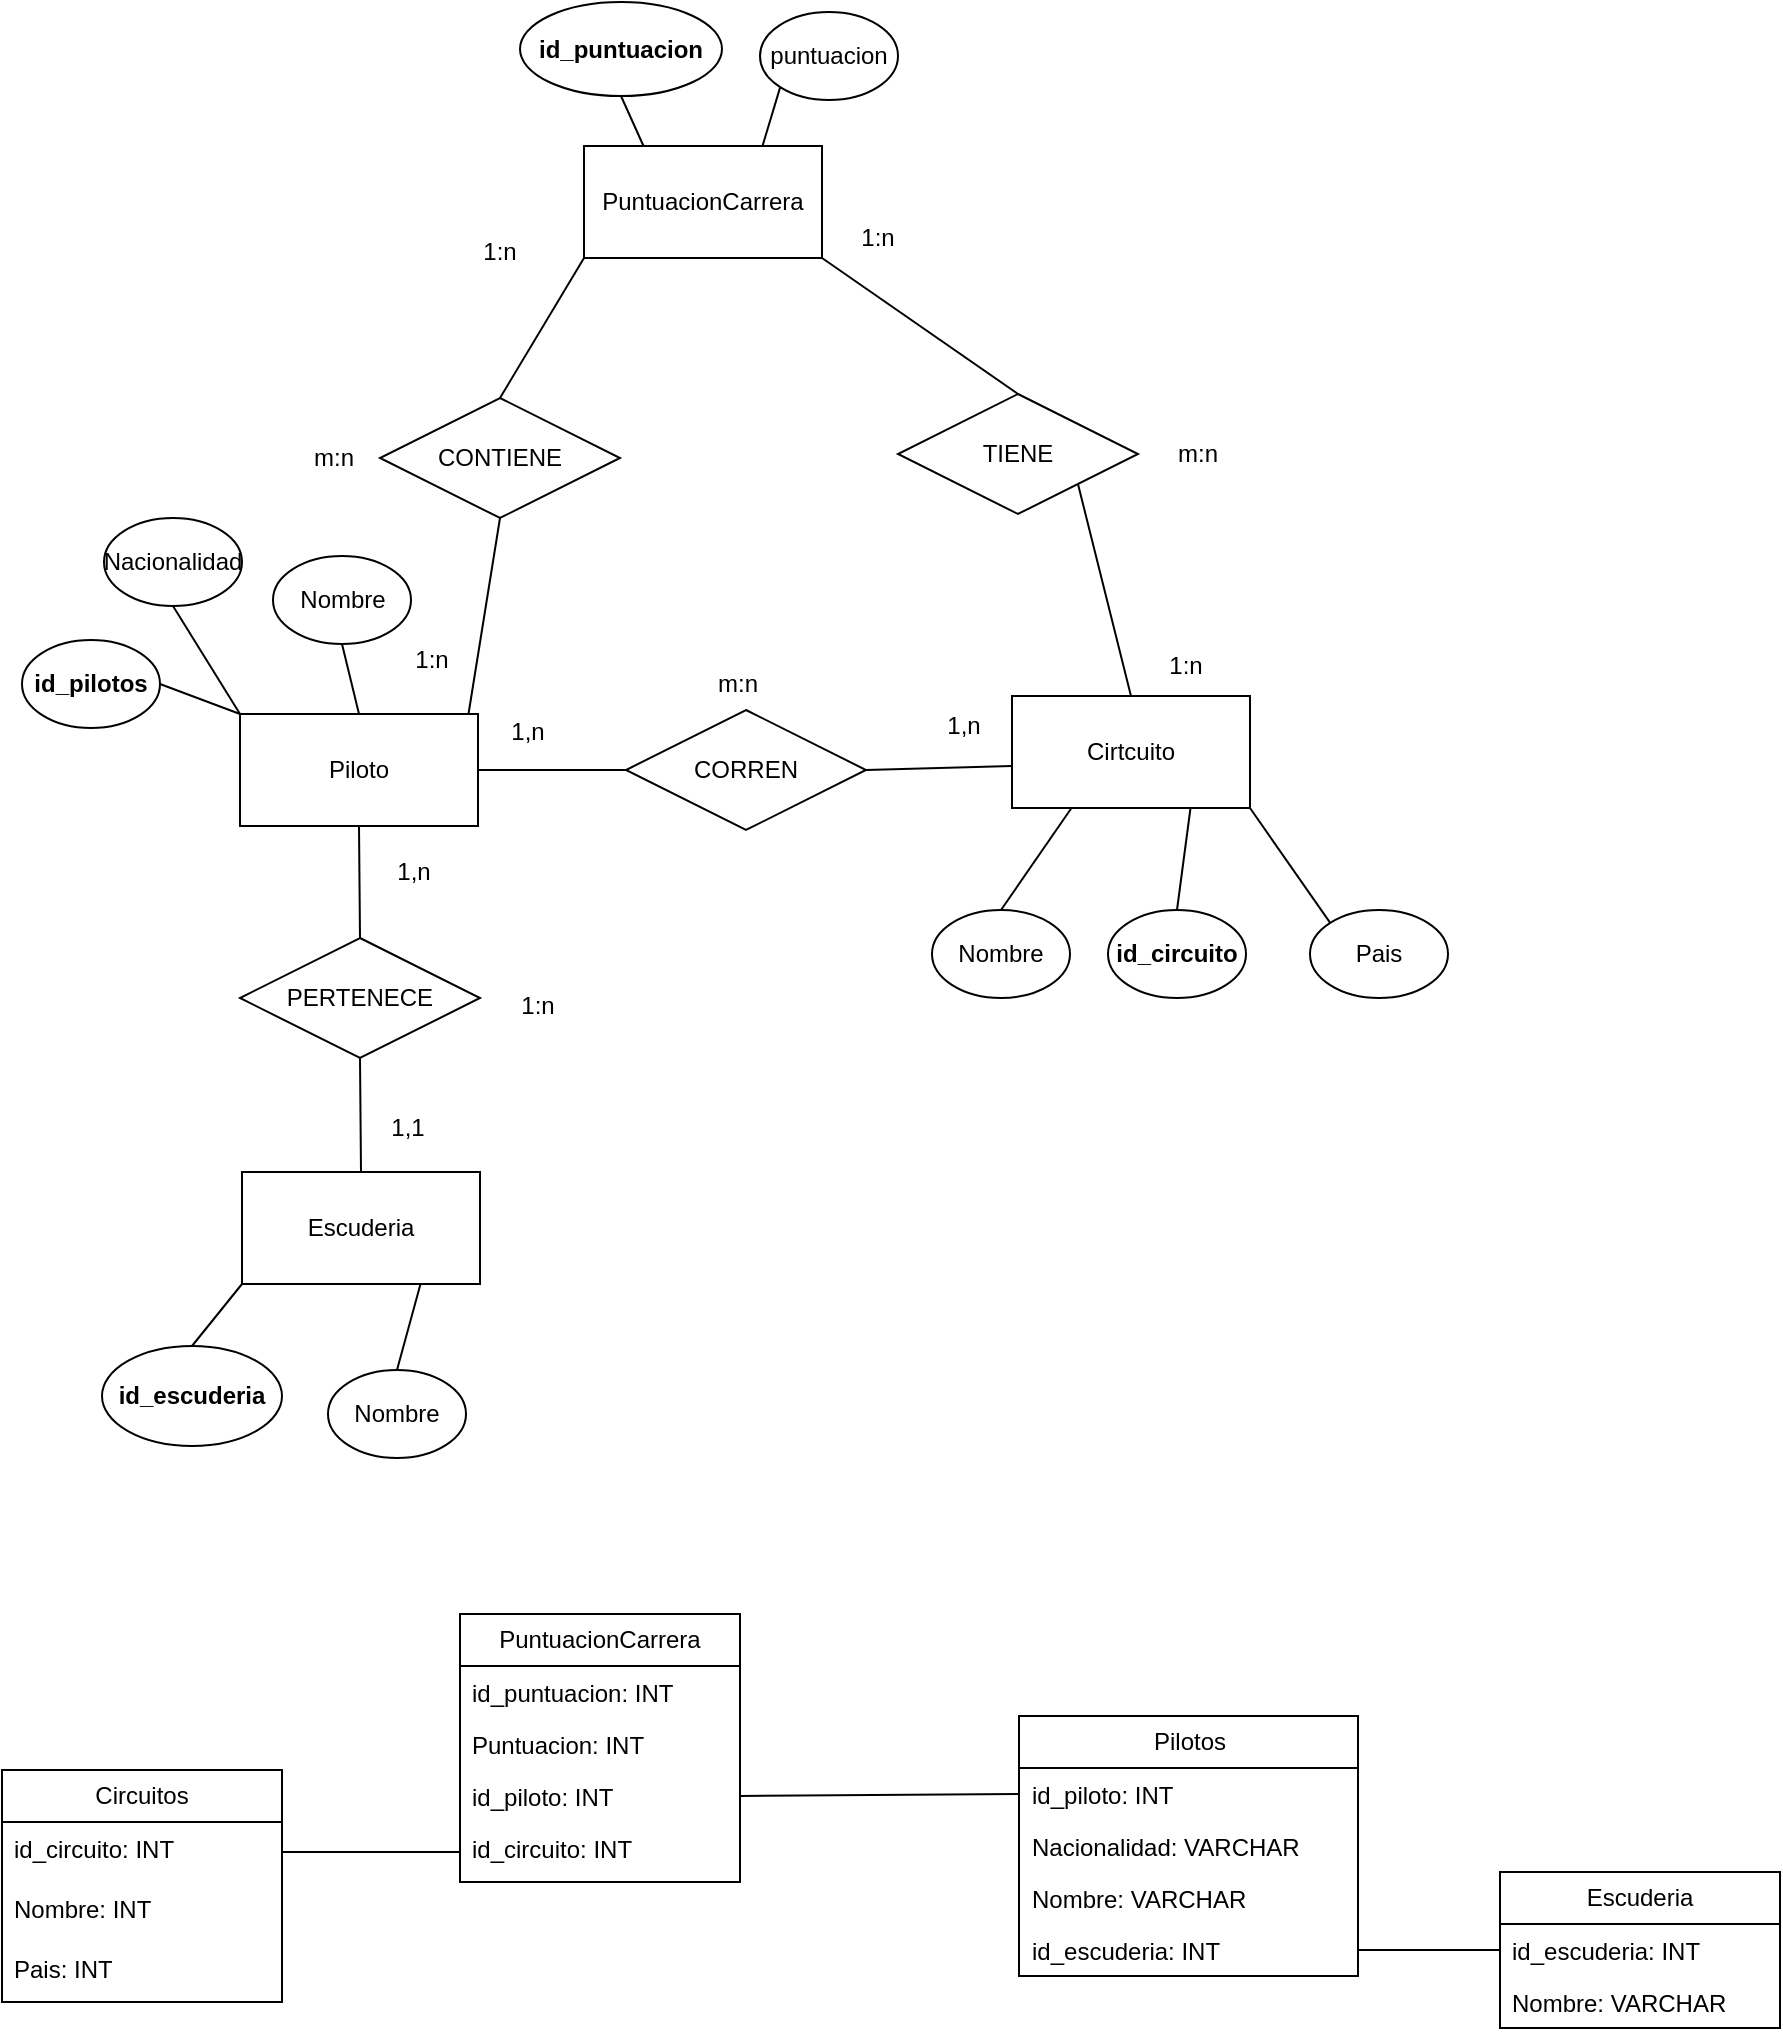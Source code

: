 <mxfile version="21.7.5" type="google">
  <diagram name="Pàgina-1" id="Sg09ao-G7lpgm6N78keF">
    <mxGraphModel grid="0" page="1" gridSize="10" guides="1" tooltips="1" connect="1" arrows="1" fold="1" pageScale="1" pageWidth="827" pageHeight="1169" math="0" shadow="0">
      <root>
        <mxCell id="0" />
        <mxCell id="1" parent="0" />
        <mxCell id="vHuE66DUNgfogRrw_Shu-63" value="CORREN" style="shape=rhombus;perimeter=rhombusPerimeter;whiteSpace=wrap;html=1;align=center;" vertex="1" parent="1">
          <mxGeometry x="396" y="399" width="120" height="60" as="geometry" />
        </mxCell>
        <mxCell id="vHuE66DUNgfogRrw_Shu-64" value="PERTENECE" style="shape=rhombus;perimeter=rhombusPerimeter;whiteSpace=wrap;html=1;align=center;" vertex="1" parent="1">
          <mxGeometry x="203" y="513" width="120" height="60" as="geometry" />
        </mxCell>
        <mxCell id="vHuE66DUNgfogRrw_Shu-65" value="" style="endArrow=none;html=1;rounded=0;entryX=0.5;entryY=1;entryDx=0;entryDy=0;exitX=0.5;exitY=0;exitDx=0;exitDy=0;" edge="1" parent="1" source="vHuE66DUNgfogRrw_Shu-83" target="vHuE66DUNgfogRrw_Shu-64">
          <mxGeometry width="50" height="50" relative="1" as="geometry">
            <mxPoint x="248" y="659" as="sourcePoint" />
            <mxPoint x="276" y="603" as="targetPoint" />
          </mxGeometry>
        </mxCell>
        <mxCell id="vHuE66DUNgfogRrw_Shu-66" value="" style="endArrow=none;html=1;rounded=0;exitX=0.5;exitY=0;exitDx=0;exitDy=0;entryX=0.5;entryY=1;entryDx=0;entryDy=0;" edge="1" parent="1" source="vHuE66DUNgfogRrw_Shu-64" target="vHuE66DUNgfogRrw_Shu-81">
          <mxGeometry width="50" height="50" relative="1" as="geometry">
            <mxPoint x="258" y="669" as="sourcePoint" />
            <mxPoint x="286" y="495" as="targetPoint" />
          </mxGeometry>
        </mxCell>
        <mxCell id="vHuE66DUNgfogRrw_Shu-67" value="" style="endArrow=none;html=1;rounded=0;entryX=0;entryY=0.5;entryDx=0;entryDy=0;exitX=1;exitY=0.5;exitDx=0;exitDy=0;" edge="1" parent="1" source="vHuE66DUNgfogRrw_Shu-81" target="vHuE66DUNgfogRrw_Shu-63">
          <mxGeometry width="50" height="50" relative="1" as="geometry">
            <mxPoint x="308" y="431" as="sourcePoint" />
            <mxPoint x="261" y="481" as="targetPoint" />
          </mxGeometry>
        </mxCell>
        <mxCell id="vHuE66DUNgfogRrw_Shu-68" value="" style="endArrow=none;html=1;rounded=0;entryX=0;entryY=0.625;entryDx=0;entryDy=0;exitX=1;exitY=0.5;exitDx=0;exitDy=0;entryPerimeter=0;" edge="1" parent="1" source="vHuE66DUNgfogRrw_Shu-63" target="vHuE66DUNgfogRrw_Shu-82">
          <mxGeometry width="50" height="50" relative="1" as="geometry">
            <mxPoint x="321" y="441" as="sourcePoint" />
            <mxPoint x="586" y="429" as="targetPoint" />
          </mxGeometry>
        </mxCell>
        <mxCell id="vHuE66DUNgfogRrw_Shu-71" value="&lt;b&gt;id_pilotos&lt;/b&gt;" style="ellipse;whiteSpace=wrap;html=1;" vertex="1" parent="1">
          <mxGeometry x="94" y="364" width="69" height="44" as="geometry" />
        </mxCell>
        <mxCell id="vHuE66DUNgfogRrw_Shu-72" value="Nombre" style="ellipse;whiteSpace=wrap;html=1;" vertex="1" parent="1">
          <mxGeometry x="219.5" y="322" width="69" height="44" as="geometry" />
        </mxCell>
        <mxCell id="vHuE66DUNgfogRrw_Shu-75" value="&lt;b&gt;id_circuito&lt;/b&gt;" style="ellipse;whiteSpace=wrap;html=1;" vertex="1" parent="1">
          <mxGeometry x="637" y="499" width="69" height="44" as="geometry" />
        </mxCell>
        <mxCell id="icKg8PzEP_foT5spAwko-2" value="" style="endArrow=none;html=1;rounded=0;entryX=0.5;entryY=0;entryDx=0;entryDy=0;exitX=0;exitY=1;exitDx=0;exitDy=0;" edge="1" parent="1" source="vHuE66DUNgfogRrw_Shu-80" target="icKg8PzEP_foT5spAwko-1">
          <mxGeometry width="50" height="50" relative="1" as="geometry">
            <mxPoint x="-24" y="431" as="sourcePoint" />
            <mxPoint x="268" y="621" as="targetPoint" />
          </mxGeometry>
        </mxCell>
        <mxCell id="icKg8PzEP_foT5spAwko-3" value="" style="endArrow=none;html=1;rounded=0;entryX=0.5;entryY=1;entryDx=0;entryDy=0;exitX=0;exitY=0.25;exitDx=0;exitDy=0;" edge="1" parent="1" source="icKg8PzEP_foT5spAwko-28" target="icKg8PzEP_foT5spAwko-1">
          <mxGeometry width="50" height="50" relative="1" as="geometry">
            <mxPoint x="235" y="368" as="sourcePoint" />
            <mxPoint x="244" y="222" as="targetPoint" />
          </mxGeometry>
        </mxCell>
        <mxCell id="icKg8PzEP_foT5spAwko-5" value="Nombre" style="ellipse;whiteSpace=wrap;html=1;" vertex="1" parent="1">
          <mxGeometry x="549" y="499" width="69" height="44" as="geometry" />
        </mxCell>
        <mxCell id="icKg8PzEP_foT5spAwko-6" value="" style="endArrow=none;html=1;rounded=0;entryX=0.5;entryY=0;entryDx=0;entryDy=0;exitX=0.25;exitY=1;exitDx=0;exitDy=0;" edge="1" parent="1" source="vHuE66DUNgfogRrw_Shu-82" target="icKg8PzEP_foT5spAwko-5">
          <mxGeometry width="50" height="50" relative="1" as="geometry">
            <mxPoint x="603.574" y="457.284" as="sourcePoint" />
            <mxPoint x="258" y="481" as="targetPoint" />
          </mxGeometry>
        </mxCell>
        <mxCell id="icKg8PzEP_foT5spAwko-1" value="CONTIENE" style="shape=rhombus;perimeter=rhombusPerimeter;whiteSpace=wrap;html=1;align=center;" vertex="1" parent="1">
          <mxGeometry x="273" y="243" width="120" height="60" as="geometry" />
        </mxCell>
        <mxCell id="icKg8PzEP_foT5spAwko-8" value="&lt;div&gt;&lt;b&gt;id_puntuacion&lt;/b&gt;&lt;/div&gt;" style="ellipse;whiteSpace=wrap;html=1;" vertex="1" parent="1">
          <mxGeometry x="343" y="45" width="101" height="47" as="geometry" />
        </mxCell>
        <mxCell id="icKg8PzEP_foT5spAwko-9" value="" style="endArrow=none;html=1;rounded=0;entryX=0.25;entryY=0;entryDx=0;entryDy=0;exitX=0.5;exitY=1;exitDx=0;exitDy=0;" edge="1" parent="1" source="icKg8PzEP_foT5spAwko-8" target="vHuE66DUNgfogRrw_Shu-80">
          <mxGeometry width="50" height="50" relative="1" as="geometry">
            <mxPoint x="-160" y="488" as="sourcePoint" />
            <mxPoint x="-84" y="471" as="targetPoint" />
          </mxGeometry>
        </mxCell>
        <mxCell id="icKg8PzEP_foT5spAwko-10" value="" style="endArrow=none;html=1;rounded=0;entryX=1;entryY=0.5;entryDx=0;entryDy=0;exitX=0;exitY=0;exitDx=0;exitDy=0;" edge="1" parent="1" source="vHuE66DUNgfogRrw_Shu-81" target="vHuE66DUNgfogRrw_Shu-71">
          <mxGeometry width="50" height="50" relative="1" as="geometry">
            <mxPoint x="205.574" y="402.716" as="sourcePoint" />
            <mxPoint x="268" y="621" as="targetPoint" />
          </mxGeometry>
        </mxCell>
        <mxCell id="icKg8PzEP_foT5spAwko-11" value="" style="endArrow=none;html=1;rounded=0;entryX=0.5;entryY=0;entryDx=0;entryDy=0;exitX=0.5;exitY=1;exitDx=0;exitDy=0;" edge="1" parent="1" source="vHuE66DUNgfogRrw_Shu-72" target="vHuE66DUNgfogRrw_Shu-81">
          <mxGeometry width="50" height="50" relative="1" as="geometry">
            <mxPoint x="-150" y="498" as="sourcePoint" />
            <mxPoint x="290.426" y="402.716" as="targetPoint" />
          </mxGeometry>
        </mxCell>
        <mxCell id="icKg8PzEP_foT5spAwko-12" value="" style="endArrow=none;html=1;rounded=0;entryX=0.75;entryY=1;entryDx=0;entryDy=0;exitX=0.5;exitY=0;exitDx=0;exitDy=0;" edge="1" parent="1" source="vHuE66DUNgfogRrw_Shu-75" target="vHuE66DUNgfogRrw_Shu-82">
          <mxGeometry width="50" height="50" relative="1" as="geometry">
            <mxPoint x="-140" y="508" as="sourcePoint" />
            <mxPoint x="688.426" y="457.284" as="targetPoint" />
          </mxGeometry>
        </mxCell>
        <mxCell id="vHuE66DUNgfogRrw_Shu-78" value="Pais" style="ellipse;whiteSpace=wrap;html=1;" vertex="1" parent="1">
          <mxGeometry x="738" y="499" width="69" height="44" as="geometry" />
        </mxCell>
        <mxCell id="vHuE66DUNgfogRrw_Shu-79" value="" style="endArrow=none;html=1;rounded=0;entryX=1;entryY=1;entryDx=0;entryDy=0;exitX=0;exitY=0;exitDx=0;exitDy=0;" edge="1" parent="1" source="vHuE66DUNgfogRrw_Shu-78" target="vHuE66DUNgfogRrw_Shu-82">
          <mxGeometry width="50" height="50" relative="1" as="geometry">
            <mxPoint x="711" y="509" as="sourcePoint" />
            <mxPoint x="706" y="429" as="targetPoint" />
          </mxGeometry>
        </mxCell>
        <mxCell id="icKg8PzEP_foT5spAwko-16" value="Nombre" style="ellipse;whiteSpace=wrap;html=1;" vertex="1" parent="1">
          <mxGeometry x="247" y="729" width="69" height="44" as="geometry" />
        </mxCell>
        <mxCell id="icKg8PzEP_foT5spAwko-17" value="" style="endArrow=none;html=1;rounded=0;entryX=0.5;entryY=0;entryDx=0;entryDy=0;exitX=0.75;exitY=1;exitDx=0;exitDy=0;" edge="1" parent="1" source="vHuE66DUNgfogRrw_Shu-83" target="icKg8PzEP_foT5spAwko-16">
          <mxGeometry width="50" height="50" relative="1" as="geometry">
            <mxPoint x="290.426" y="727.284" as="sourcePoint" />
            <mxPoint x="594" y="509" as="targetPoint" />
          </mxGeometry>
        </mxCell>
        <mxCell id="vHuE66DUNgfogRrw_Shu-80" value="PuntuacionCarrera" style="whiteSpace=wrap;html=1;align=center;" vertex="1" parent="1">
          <mxGeometry x="375" y="117" width="119" height="56" as="geometry" />
        </mxCell>
        <mxCell id="vHuE66DUNgfogRrw_Shu-81" value="Piloto" style="whiteSpace=wrap;html=1;align=center;" vertex="1" parent="1">
          <mxGeometry x="203" y="401" width="119" height="56" as="geometry" />
        </mxCell>
        <mxCell id="vHuE66DUNgfogRrw_Shu-82" value="Cirtcuito" style="whiteSpace=wrap;html=1;align=center;" vertex="1" parent="1">
          <mxGeometry x="589" y="392" width="119" height="56" as="geometry" />
        </mxCell>
        <mxCell id="vHuE66DUNgfogRrw_Shu-83" value="Escuderia" style="whiteSpace=wrap;html=1;align=center;" vertex="1" parent="1">
          <mxGeometry x="204" y="630" width="119" height="56" as="geometry" />
        </mxCell>
        <mxCell id="icKg8PzEP_foT5spAwko-20" value="m:n" style="text;html=1;strokeColor=none;fillColor=none;align=center;verticalAlign=middle;whiteSpace=wrap;rounded=0;" vertex="1" parent="1">
          <mxGeometry x="219.5" y="258" width="60" height="30" as="geometry" />
        </mxCell>
        <mxCell id="icKg8PzEP_foT5spAwko-23" value="1:n" style="text;html=1;strokeColor=none;fillColor=none;align=center;verticalAlign=middle;whiteSpace=wrap;rounded=0;" vertex="1" parent="1">
          <mxGeometry x="303" y="155" width="60" height="30" as="geometry" />
        </mxCell>
        <mxCell id="icKg8PzEP_foT5spAwko-25" value="1,1" style="text;html=1;strokeColor=none;fillColor=none;align=center;verticalAlign=middle;whiteSpace=wrap;rounded=0;" vertex="1" parent="1">
          <mxGeometry x="257" y="593" width="60" height="30" as="geometry" />
        </mxCell>
        <mxCell id="icKg8PzEP_foT5spAwko-26" value="1,n" style="text;html=1;strokeColor=none;fillColor=none;align=center;verticalAlign=middle;whiteSpace=wrap;rounded=0;" vertex="1" parent="1">
          <mxGeometry x="260" y="465" width="60" height="30" as="geometry" />
        </mxCell>
        <mxCell id="icKg8PzEP_foT5spAwko-27" value="1:n" style="text;html=1;strokeColor=none;fillColor=none;align=center;verticalAlign=middle;whiteSpace=wrap;rounded=0;" vertex="1" parent="1">
          <mxGeometry x="322" y="532" width="60" height="30" as="geometry" />
        </mxCell>
        <mxCell id="icKg8PzEP_foT5spAwko-28" value="1,n" style="text;html=1;strokeColor=none;fillColor=none;align=center;verticalAlign=middle;whiteSpace=wrap;rounded=0;" vertex="1" parent="1">
          <mxGeometry x="317" y="395" width="60" height="30" as="geometry" />
        </mxCell>
        <mxCell id="icKg8PzEP_foT5spAwko-29" value="1,n" style="text;html=1;strokeColor=none;fillColor=none;align=center;verticalAlign=middle;whiteSpace=wrap;rounded=0;" vertex="1" parent="1">
          <mxGeometry x="535" y="392" width="60" height="30" as="geometry" />
        </mxCell>
        <mxCell id="icKg8PzEP_foT5spAwko-30" value="m:n" style="text;html=1;strokeColor=none;fillColor=none;align=center;verticalAlign=middle;whiteSpace=wrap;rounded=0;" vertex="1" parent="1">
          <mxGeometry x="422" y="371" width="60" height="30" as="geometry" />
        </mxCell>
        <mxCell id="8fHoerC4DD0baxD2UXZX-14" value="" style="endArrow=none;html=1;rounded=0;exitX=1;exitY=1;exitDx=0;exitDy=0;entryX=0.5;entryY=0;entryDx=0;entryDy=0;" edge="1" parent="1" source="vHuE66DUNgfogRrw_Shu-80" target="8fHoerC4DD0baxD2UXZX-16">
          <mxGeometry width="50" height="50" relative="1" as="geometry">
            <mxPoint x="613" y="218" as="sourcePoint" />
            <mxPoint x="595" y="255" as="targetPoint" />
          </mxGeometry>
        </mxCell>
        <mxCell id="8fHoerC4DD0baxD2UXZX-15" value="1:n" style="text;html=1;strokeColor=none;fillColor=none;align=center;verticalAlign=middle;whiteSpace=wrap;rounded=0;" vertex="1" parent="1">
          <mxGeometry x="269" y="359" width="60" height="30" as="geometry" />
        </mxCell>
        <mxCell id="8fHoerC4DD0baxD2UXZX-16" value="TIENE" style="shape=rhombus;perimeter=rhombusPerimeter;whiteSpace=wrap;html=1;align=center;" vertex="1" parent="1">
          <mxGeometry x="532" y="241" width="120" height="60" as="geometry" />
        </mxCell>
        <mxCell id="8fHoerC4DD0baxD2UXZX-17" value="" style="endArrow=none;html=1;rounded=0;entryX=1;entryY=1;entryDx=0;entryDy=0;exitX=0.5;exitY=0;exitDx=0;exitDy=0;" edge="1" parent="1" source="vHuE66DUNgfogRrw_Shu-82" target="8fHoerC4DD0baxD2UXZX-16">
          <mxGeometry width="50" height="50" relative="1" as="geometry">
            <mxPoint x="242" y="454" as="sourcePoint" />
            <mxPoint x="292" y="404" as="targetPoint" />
          </mxGeometry>
        </mxCell>
        <mxCell id="8fHoerC4DD0baxD2UXZX-20" value="1:n" style="text;html=1;strokeColor=none;fillColor=none;align=center;verticalAlign=middle;whiteSpace=wrap;rounded=0;" vertex="1" parent="1">
          <mxGeometry x="492" y="148" width="60" height="30" as="geometry" />
        </mxCell>
        <mxCell id="8fHoerC4DD0baxD2UXZX-21" value="m:n" style="text;html=1;strokeColor=none;fillColor=none;align=center;verticalAlign=middle;whiteSpace=wrap;rounded=0;" vertex="1" parent="1">
          <mxGeometry x="652" y="256" width="60" height="30" as="geometry" />
        </mxCell>
        <mxCell id="8fHoerC4DD0baxD2UXZX-22" value="1:n" style="text;html=1;strokeColor=none;fillColor=none;align=center;verticalAlign=middle;whiteSpace=wrap;rounded=0;" vertex="1" parent="1">
          <mxGeometry x="646" y="362" width="60" height="30" as="geometry" />
        </mxCell>
        <mxCell id="8fHoerC4DD0baxD2UXZX-23" value="&lt;b&gt;id_escuderia&lt;/b&gt;" style="ellipse;whiteSpace=wrap;html=1;" vertex="1" parent="1">
          <mxGeometry x="134" y="717" width="90" height="50" as="geometry" />
        </mxCell>
        <mxCell id="8fHoerC4DD0baxD2UXZX-24" value="" style="endArrow=none;html=1;rounded=0;exitX=0;exitY=1;exitDx=0;exitDy=0;entryX=0.5;entryY=0;entryDx=0;entryDy=0;" edge="1" parent="1" source="vHuE66DUNgfogRrw_Shu-83" target="8fHoerC4DD0baxD2UXZX-23">
          <mxGeometry width="50" height="50" relative="1" as="geometry">
            <mxPoint x="242" y="454" as="sourcePoint" />
            <mxPoint x="292" y="404" as="targetPoint" />
          </mxGeometry>
        </mxCell>
        <mxCell id="8fHoerC4DD0baxD2UXZX-27" value="puntuacion" style="ellipse;whiteSpace=wrap;html=1;" vertex="1" parent="1">
          <mxGeometry x="463" y="50" width="69" height="44" as="geometry" />
        </mxCell>
        <mxCell id="8fHoerC4DD0baxD2UXZX-28" value="" style="endArrow=none;html=1;rounded=0;entryX=0.75;entryY=0;entryDx=0;entryDy=0;exitX=0;exitY=1;exitDx=0;exitDy=0;" edge="1" parent="1" source="8fHoerC4DD0baxD2UXZX-27" target="vHuE66DUNgfogRrw_Shu-80">
          <mxGeometry width="50" height="50" relative="1" as="geometry">
            <mxPoint x="545" y="107" as="sourcePoint" />
            <mxPoint x="504" y="127" as="targetPoint" />
          </mxGeometry>
        </mxCell>
        <mxCell id="XCb7j3BIieOb2v2UaxKG-21" value="Pilotos" style="swimlane;fontStyle=0;childLayout=stackLayout;horizontal=1;startSize=26;fillColor=none;horizontalStack=0;resizeParent=1;resizeParentMax=0;resizeLast=0;collapsible=1;marginBottom=0;whiteSpace=wrap;html=1;" vertex="1" parent="1">
          <mxGeometry x="592.5" y="902" width="169.5" height="130" as="geometry" />
        </mxCell>
        <mxCell id="XCb7j3BIieOb2v2UaxKG-43" value="id_piloto: INT" style="text;strokeColor=none;fillColor=none;align=left;verticalAlign=top;spacingLeft=4;spacingRight=4;overflow=hidden;rotatable=0;points=[[0,0.5],[1,0.5]];portConstraint=eastwest;whiteSpace=wrap;html=1;" vertex="1" parent="XCb7j3BIieOb2v2UaxKG-21">
          <mxGeometry y="26" width="169.5" height="26" as="geometry" />
        </mxCell>
        <mxCell id="XCb7j3BIieOb2v2UaxKG-44" value="Nacionalidad: VARCHAR" style="text;strokeColor=none;fillColor=none;align=left;verticalAlign=top;spacingLeft=4;spacingRight=4;overflow=hidden;rotatable=0;points=[[0,0.5],[1,0.5]];portConstraint=eastwest;whiteSpace=wrap;html=1;" vertex="1" parent="XCb7j3BIieOb2v2UaxKG-21">
          <mxGeometry y="52" width="169.5" height="26" as="geometry" />
        </mxCell>
        <mxCell id="XCb7j3BIieOb2v2UaxKG-22" value="&lt;div&gt;Nombre: VARCHAR&lt;/div&gt;" style="text;strokeColor=none;fillColor=none;align=left;verticalAlign=top;spacingLeft=4;spacingRight=4;overflow=hidden;rotatable=0;points=[[0,0.5],[1,0.5]];portConstraint=eastwest;whiteSpace=wrap;html=1;" vertex="1" parent="XCb7j3BIieOb2v2UaxKG-21">
          <mxGeometry y="78" width="169.5" height="26" as="geometry" />
        </mxCell>
        <mxCell id="XCb7j3BIieOb2v2UaxKG-50" value="id_escuderia: INT" style="text;strokeColor=none;fillColor=none;align=left;verticalAlign=top;spacingLeft=4;spacingRight=4;overflow=hidden;rotatable=0;points=[[0,0.5],[1,0.5]];portConstraint=eastwest;whiteSpace=wrap;html=1;" vertex="1" parent="XCb7j3BIieOb2v2UaxKG-21">
          <mxGeometry y="104" width="169.5" height="26" as="geometry" />
        </mxCell>
        <mxCell id="XCb7j3BIieOb2v2UaxKG-25" value="Circuitos" style="swimlane;fontStyle=0;childLayout=stackLayout;horizontal=1;startSize=26;fillColor=none;horizontalStack=0;resizeParent=1;resizeParentMax=0;resizeLast=0;collapsible=1;marginBottom=0;whiteSpace=wrap;html=1;" vertex="1" parent="1">
          <mxGeometry x="84" y="929" width="140" height="116" as="geometry" />
        </mxCell>
        <mxCell id="XCb7j3BIieOb2v2UaxKG-26" value="id_circuito: INT" style="text;strokeColor=none;fillColor=none;align=left;verticalAlign=top;spacingLeft=4;spacingRight=4;overflow=hidden;rotatable=0;points=[[0,0.5],[1,0.5]];portConstraint=eastwest;whiteSpace=wrap;html=1;" vertex="1" parent="XCb7j3BIieOb2v2UaxKG-25">
          <mxGeometry y="26" width="140" height="30" as="geometry" />
        </mxCell>
        <mxCell id="XCb7j3BIieOb2v2UaxKG-46" value="Nombre: INT" style="text;strokeColor=none;fillColor=none;align=left;verticalAlign=top;spacingLeft=4;spacingRight=4;overflow=hidden;rotatable=0;points=[[0,0.5],[1,0.5]];portConstraint=eastwest;whiteSpace=wrap;html=1;" vertex="1" parent="XCb7j3BIieOb2v2UaxKG-25">
          <mxGeometry y="56" width="140" height="30" as="geometry" />
        </mxCell>
        <mxCell id="XCb7j3BIieOb2v2UaxKG-47" value="Pais: INT" style="text;strokeColor=none;fillColor=none;align=left;verticalAlign=top;spacingLeft=4;spacingRight=4;overflow=hidden;rotatable=0;points=[[0,0.5],[1,0.5]];portConstraint=eastwest;whiteSpace=wrap;html=1;" vertex="1" parent="XCb7j3BIieOb2v2UaxKG-25">
          <mxGeometry y="86" width="140" height="30" as="geometry" />
        </mxCell>
        <mxCell id="XCb7j3BIieOb2v2UaxKG-29" value="Escuderia" style="swimlane;fontStyle=0;childLayout=stackLayout;horizontal=1;startSize=26;fillColor=none;horizontalStack=0;resizeParent=1;resizeParentMax=0;resizeLast=0;collapsible=1;marginBottom=0;whiteSpace=wrap;html=1;" vertex="1" parent="1">
          <mxGeometry x="833" y="980" width="140" height="78" as="geometry" />
        </mxCell>
        <mxCell id="XCb7j3BIieOb2v2UaxKG-30" value="id_escuderia: INT" style="text;strokeColor=none;fillColor=none;align=left;verticalAlign=top;spacingLeft=4;spacingRight=4;overflow=hidden;rotatable=0;points=[[0,0.5],[1,0.5]];portConstraint=eastwest;whiteSpace=wrap;html=1;" vertex="1" parent="XCb7j3BIieOb2v2UaxKG-29">
          <mxGeometry y="26" width="140" height="26" as="geometry" />
        </mxCell>
        <mxCell id="XCb7j3BIieOb2v2UaxKG-31" value="Nombre: VARCHAR" style="text;strokeColor=none;fillColor=none;align=left;verticalAlign=top;spacingLeft=4;spacingRight=4;overflow=hidden;rotatable=0;points=[[0,0.5],[1,0.5]];portConstraint=eastwest;whiteSpace=wrap;html=1;" vertex="1" parent="XCb7j3BIieOb2v2UaxKG-29">
          <mxGeometry y="52" width="140" height="26" as="geometry" />
        </mxCell>
        <mxCell id="XCb7j3BIieOb2v2UaxKG-32" value="PuntuacionCarrera" style="swimlane;fontStyle=0;childLayout=stackLayout;horizontal=1;startSize=26;fillColor=none;horizontalStack=0;resizeParent=1;resizeParentMax=0;resizeLast=0;collapsible=1;marginBottom=0;whiteSpace=wrap;html=1;" vertex="1" parent="1">
          <mxGeometry x="313" y="851" width="140" height="134" as="geometry" />
        </mxCell>
        <mxCell id="XCb7j3BIieOb2v2UaxKG-33" value="id_puntuacion: INT" style="text;strokeColor=none;fillColor=none;align=left;verticalAlign=top;spacingLeft=4;spacingRight=4;overflow=hidden;rotatable=0;points=[[0,0.5],[1,0.5]];portConstraint=eastwest;whiteSpace=wrap;html=1;" vertex="1" parent="XCb7j3BIieOb2v2UaxKG-32">
          <mxGeometry y="26" width="140" height="26" as="geometry" />
        </mxCell>
        <mxCell id="XCb7j3BIieOb2v2UaxKG-45" value="Puntuacion: INT" style="text;strokeColor=none;fillColor=none;align=left;verticalAlign=top;spacingLeft=4;spacingRight=4;overflow=hidden;rotatable=0;points=[[0,0.5],[1,0.5]];portConstraint=eastwest;whiteSpace=wrap;html=1;" vertex="1" parent="XCb7j3BIieOb2v2UaxKG-32">
          <mxGeometry y="52" width="140" height="26" as="geometry" />
        </mxCell>
        <mxCell id="XCb7j3BIieOb2v2UaxKG-49" value="id_piloto: INT" style="text;strokeColor=none;fillColor=none;align=left;verticalAlign=top;spacingLeft=4;spacingRight=4;overflow=hidden;rotatable=0;points=[[0,0.5],[1,0.5]];portConstraint=eastwest;whiteSpace=wrap;html=1;" vertex="1" parent="XCb7j3BIieOb2v2UaxKG-32">
          <mxGeometry y="78" width="140" height="26" as="geometry" />
        </mxCell>
        <mxCell id="XCb7j3BIieOb2v2UaxKG-51" value="id_circuito: INT" style="text;strokeColor=none;fillColor=none;align=left;verticalAlign=top;spacingLeft=4;spacingRight=4;overflow=hidden;rotatable=0;points=[[0,0.5],[1,0.5]];portConstraint=eastwest;whiteSpace=wrap;html=1;" vertex="1" parent="XCb7j3BIieOb2v2UaxKG-32">
          <mxGeometry y="104" width="140" height="30" as="geometry" />
        </mxCell>
        <mxCell id="XCb7j3BIieOb2v2UaxKG-37" value="" style="endArrow=none;html=1;rounded=0;entryX=0;entryY=0.5;entryDx=0;entryDy=0;exitX=1;exitY=0.5;exitDx=0;exitDy=0;" edge="1" parent="1" source="XCb7j3BIieOb2v2UaxKG-50" target="XCb7j3BIieOb2v2UaxKG-30">
          <mxGeometry width="50" height="50" relative="1" as="geometry">
            <mxPoint x="801" y="833" as="sourcePoint" />
            <mxPoint x="332.5" y="792" as="targetPoint" />
            <Array as="points" />
          </mxGeometry>
        </mxCell>
        <mxCell id="XCb7j3BIieOb2v2UaxKG-38" value="" style="endArrow=none;html=1;rounded=0;entryX=0;entryY=0.5;entryDx=0;entryDy=0;exitX=1;exitY=0.5;exitDx=0;exitDy=0;" edge="1" parent="1" source="XCb7j3BIieOb2v2UaxKG-49" target="XCb7j3BIieOb2v2UaxKG-43">
          <mxGeometry width="50" height="50" relative="1" as="geometry">
            <mxPoint x="453.5" y="941" as="sourcePoint" />
            <mxPoint x="332.5" y="792" as="targetPoint" />
          </mxGeometry>
        </mxCell>
        <mxCell id="XCb7j3BIieOb2v2UaxKG-39" value="" style="endArrow=none;html=1;rounded=0;entryX=0;entryY=0.5;entryDx=0;entryDy=0;exitX=1;exitY=0.5;exitDx=0;exitDy=0;" edge="1" parent="1" source="XCb7j3BIieOb2v2UaxKG-26" target="XCb7j3BIieOb2v2UaxKG-51">
          <mxGeometry width="50" height="50" relative="1" as="geometry">
            <mxPoint x="282.5" y="842" as="sourcePoint" />
            <mxPoint x="313.5" y="941" as="targetPoint" />
          </mxGeometry>
        </mxCell>
        <mxCell id="XCb7j3BIieOb2v2UaxKG-40" value="Nacionalidad" style="ellipse;whiteSpace=wrap;html=1;" vertex="1" parent="1">
          <mxGeometry x="135" y="303" width="69" height="44" as="geometry" />
        </mxCell>
        <mxCell id="XCb7j3BIieOb2v2UaxKG-41" value="" style="endArrow=none;html=1;rounded=0;entryX=0;entryY=0;entryDx=0;entryDy=0;exitX=0.5;exitY=1;exitDx=0;exitDy=0;" edge="1" parent="1" source="XCb7j3BIieOb2v2UaxKG-40" target="vHuE66DUNgfogRrw_Shu-81">
          <mxGeometry width="50" height="50" relative="1" as="geometry">
            <mxPoint x="274" y="640" as="sourcePoint" />
            <mxPoint x="273" y="583" as="targetPoint" />
          </mxGeometry>
        </mxCell>
      </root>
    </mxGraphModel>
  </diagram>
</mxfile>
